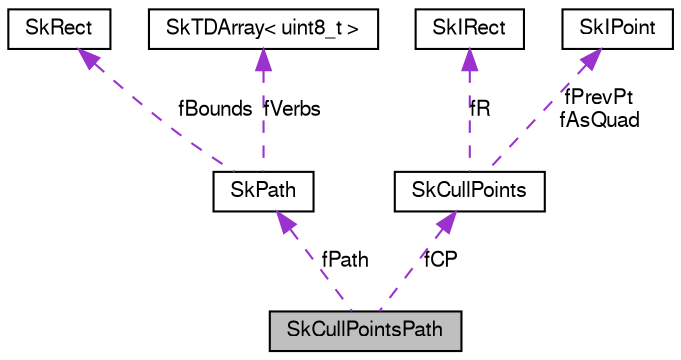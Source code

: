 digraph G
{
  edge [fontname="FreeSans",fontsize="10",labelfontname="FreeSans",labelfontsize="10"];
  node [fontname="FreeSans",fontsize="10",shape=record];
  Node1 [label="SkCullPointsPath",height=0.2,width=0.4,color="black", fillcolor="grey75", style="filled" fontcolor="black"];
  Node2 -> Node1 [dir=back,color="darkorchid3",fontsize="10",style="dashed",label="fPath",fontname="FreeSans"];
  Node2 [label="SkPath",height=0.2,width=0.4,color="black", fillcolor="white", style="filled",URL="$class_sk_path.html"];
  Node3 -> Node2 [dir=back,color="darkorchid3",fontsize="10",style="dashed",label="fBounds",fontname="FreeSans"];
  Node3 [label="SkRect",height=0.2,width=0.4,color="black", fillcolor="white", style="filled",URL="$struct_sk_rect.html"];
  Node4 -> Node2 [dir=back,color="darkorchid3",fontsize="10",style="dashed",label="fVerbs",fontname="FreeSans"];
  Node4 [label="SkTDArray\< uint8_t \>",height=0.2,width=0.4,color="black", fillcolor="white", style="filled",URL="$class_sk_t_d_array.html"];
  Node5 -> Node1 [dir=back,color="darkorchid3",fontsize="10",style="dashed",label="fCP",fontname="FreeSans"];
  Node5 [label="SkCullPoints",height=0.2,width=0.4,color="black", fillcolor="white", style="filled",URL="$class_sk_cull_points.html"];
  Node6 -> Node5 [dir=back,color="darkorchid3",fontsize="10",style="dashed",label="fR",fontname="FreeSans"];
  Node6 [label="SkIRect",height=0.2,width=0.4,color="black", fillcolor="white", style="filled",URL="$struct_sk_i_rect.html"];
  Node7 -> Node5 [dir=back,color="darkorchid3",fontsize="10",style="dashed",label="fPrevPt\nfAsQuad",fontname="FreeSans"];
  Node7 [label="SkIPoint",height=0.2,width=0.4,color="black", fillcolor="white", style="filled",URL="$struct_sk_i_point.html"];
}

